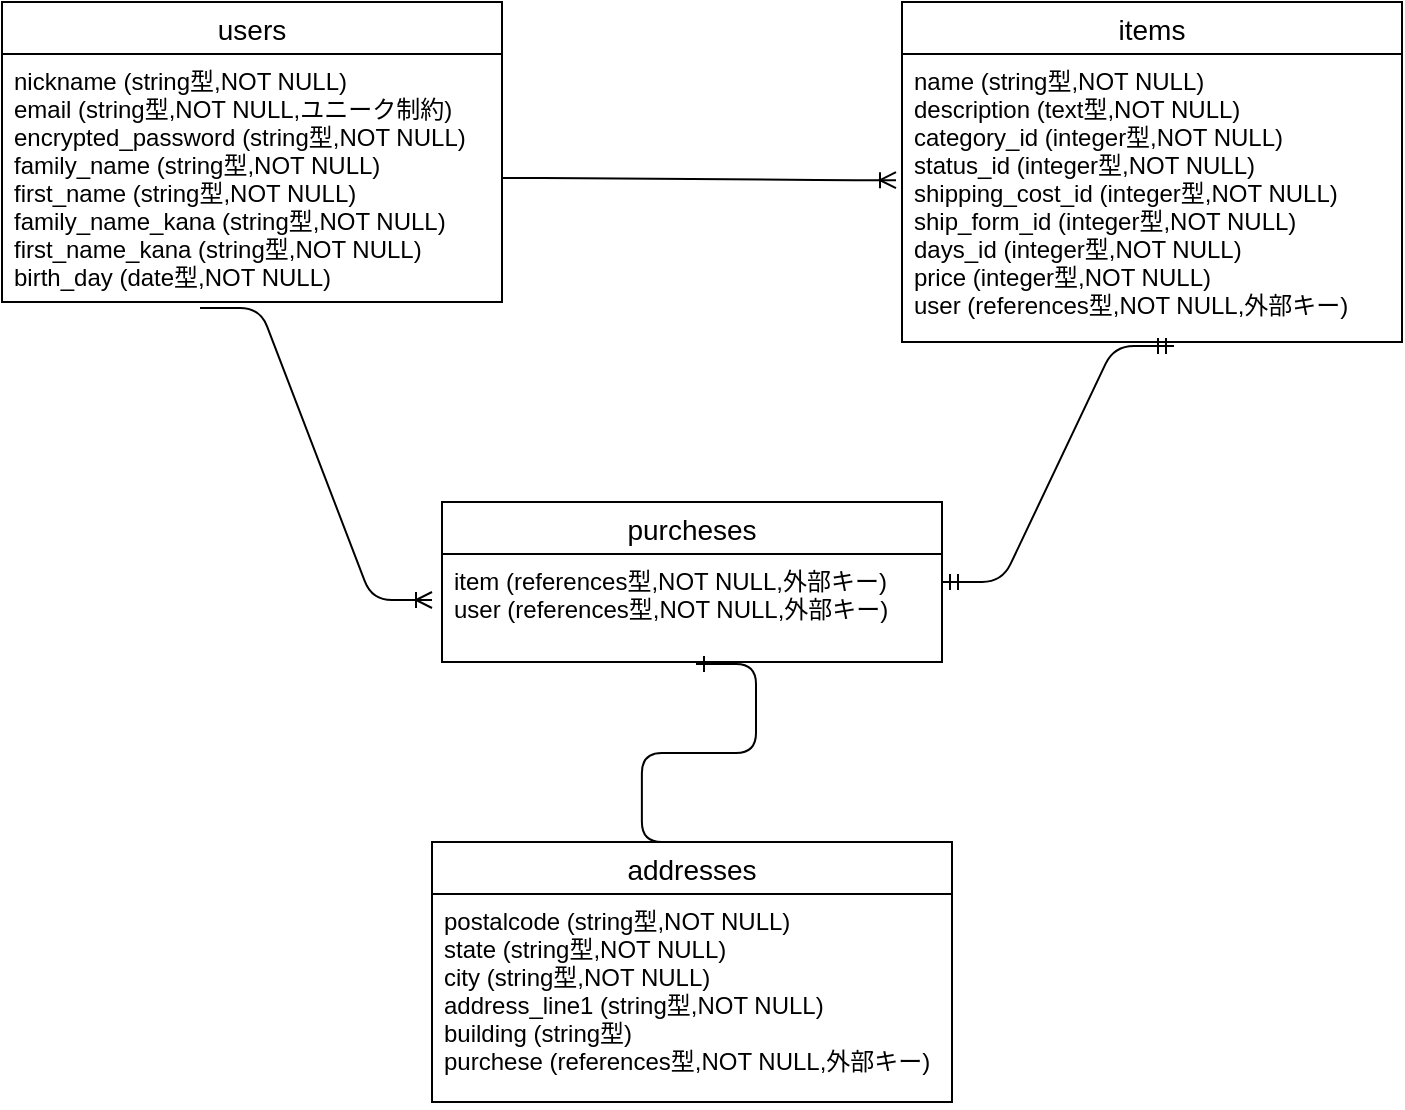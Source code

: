<mxfile>
    <diagram id="sHZCz1L4MGBN9p6HBq0O" name="ページ1">
        <mxGraphModel dx="464" dy="520" grid="1" gridSize="10" guides="1" tooltips="1" connect="0" arrows="1" fold="1" page="1" pageScale="1" pageWidth="827" pageHeight="1169" background="none" math="0" shadow="0">
            <root>
                <mxCell id="0"/>
                <mxCell id="1" parent="0"/>
                <mxCell id="2" value="users" style="swimlane;fontStyle=0;childLayout=stackLayout;horizontal=1;startSize=26;horizontalStack=0;resizeParent=1;resizeParentMax=0;resizeLast=0;collapsible=1;marginBottom=0;align=center;fontSize=14;" vertex="1" parent="1">
                    <mxGeometry x="50" y="120" width="250" height="150" as="geometry"/>
                </mxCell>
                <mxCell id="3" value="nickname (string型,NOT NULL)&#10;email (string型,NOT NULL,ユニーク制約)&#10;encrypted_password (string型,NOT NULL)&#10;family_name (string型,NOT NULL)&#10;first_name (string型,NOT NULL)&#10;family_name_kana (string型,NOT NULL)&#10;first_name_kana (string型,NOT NULL)&#10;birth_day (date型,NOT NULL)" style="text;strokeColor=none;fillColor=none;spacingLeft=4;spacingRight=4;overflow=hidden;rotatable=0;points=[[0,0.5],[1,0.5]];portConstraint=eastwest;fontSize=12;" vertex="1" parent="2">
                    <mxGeometry y="26" width="250" height="124" as="geometry"/>
                </mxCell>
                <mxCell id="6" value="items" style="swimlane;fontStyle=0;childLayout=stackLayout;horizontal=1;startSize=26;horizontalStack=0;resizeParent=1;resizeParentMax=0;resizeLast=0;collapsible=1;marginBottom=0;align=center;fontSize=14;" vertex="1" parent="1">
                    <mxGeometry x="500" y="120" width="250" height="170" as="geometry"/>
                </mxCell>
                <mxCell id="7" value="name (string型,NOT NULL)&#10;description (text型,NOT NULL)&#10;category_id (integer型,NOT NULL)&#10;status_id (integer型,NOT NULL)&#10;shipping_cost_id (integer型,NOT NULL)&#10;ship_form_id (integer型,NOT NULL)&#10;days_id (integer型,NOT NULL)&#10;price (integer型,NOT NULL)&#10;user (references型,NOT NULL,外部キー)" style="text;strokeColor=none;fillColor=none;spacingLeft=4;spacingRight=4;overflow=hidden;rotatable=0;points=[[0,0.5],[1,0.5]];portConstraint=eastwest;fontSize=12;" vertex="1" parent="6">
                    <mxGeometry y="26" width="250" height="144" as="geometry"/>
                </mxCell>
                <mxCell id="11" value="" style="edgeStyle=entityRelationEdgeStyle;fontSize=12;html=1;endArrow=ERoneToMany;exitX=1;exitY=0.5;exitDx=0;exitDy=0;entryX=-0.012;entryY=0.438;entryDx=0;entryDy=0;entryPerimeter=0;" edge="1" parent="1" source="3" target="7">
                    <mxGeometry width="100" height="100" relative="1" as="geometry">
                        <mxPoint x="310" y="218" as="sourcePoint"/>
                        <mxPoint x="490" y="208" as="targetPoint"/>
                    </mxGeometry>
                </mxCell>
                <mxCell id="25" value="purcheses" style="swimlane;fontStyle=0;childLayout=stackLayout;horizontal=1;startSize=26;horizontalStack=0;resizeParent=1;resizeParentMax=0;resizeLast=0;collapsible=1;marginBottom=0;align=center;fontSize=14;labelBackgroundColor=none;" vertex="1" parent="1">
                    <mxGeometry x="270" y="370" width="250" height="80" as="geometry"/>
                </mxCell>
                <mxCell id="26" value="item (references型,NOT NULL,外部キー)&#10;user (references型,NOT NULL,外部キー)" style="text;strokeColor=none;fillColor=none;spacingLeft=4;spacingRight=4;overflow=hidden;rotatable=0;points=[[0,0.5],[1,0.5]];portConstraint=eastwest;fontSize=12;" vertex="1" parent="25">
                    <mxGeometry y="26" width="250" height="54" as="geometry"/>
                </mxCell>
                <mxCell id="30" value="" style="edgeStyle=entityRelationEdgeStyle;fontSize=12;html=1;endArrow=ERmandOne;startArrow=ERmandOne;entryX=0.544;entryY=1.014;entryDx=0;entryDy=0;entryPerimeter=0;" edge="1" parent="1" target="7">
                    <mxGeometry width="100" height="100" relative="1" as="geometry">
                        <mxPoint x="520" y="410" as="sourcePoint"/>
                        <mxPoint x="700" y="400" as="targetPoint"/>
                    </mxGeometry>
                </mxCell>
                <mxCell id="33" value="addresses" style="swimlane;fontStyle=0;childLayout=stackLayout;horizontal=1;startSize=26;horizontalStack=0;resizeParent=1;resizeParentMax=0;resizeLast=0;collapsible=1;marginBottom=0;align=center;fontSize=14;" vertex="1" parent="1">
                    <mxGeometry x="265" y="540" width="260" height="130" as="geometry"/>
                </mxCell>
                <mxCell id="34" value="postalcode (string型,NOT NULL)&#10;state (string型,NOT NULL)&#10;city (string型,NOT NULL)&#10;address_line1 (string型,NOT NULL)&#10;building (string型)&#10;purchese (references型,NOT NULL,外部キー)" style="text;strokeColor=none;fillColor=none;spacingLeft=4;spacingRight=4;overflow=hidden;rotatable=0;points=[[0,0.5],[1,0.5]];portConstraint=eastwest;fontSize=12;" vertex="1" parent="33">
                    <mxGeometry y="26" width="260" height="104" as="geometry"/>
                </mxCell>
                <mxCell id="38" value="" style="edgeStyle=entityRelationEdgeStyle;fontSize=12;html=1;endArrow=ERoneToMany;entryX=-0.02;entryY=0.426;entryDx=0;entryDy=0;entryPerimeter=0;exitX=0.396;exitY=1.024;exitDx=0;exitDy=0;exitPerimeter=0;" edge="1" parent="1" source="3" target="26">
                    <mxGeometry width="100" height="100" relative="1" as="geometry">
                        <mxPoint x="280" y="350" as="sourcePoint"/>
                        <mxPoint x="380" y="250" as="targetPoint"/>
                    </mxGeometry>
                </mxCell>
                <mxCell id="39" value="" style="edgeStyle=entityRelationEdgeStyle;fontSize=12;html=1;endArrow=ERone;endFill=1;exitX=0.519;exitY=0;exitDx=0;exitDy=0;exitPerimeter=0;entryX=0.508;entryY=1.019;entryDx=0;entryDy=0;entryPerimeter=0;" edge="1" parent="1" source="33" target="26">
                    <mxGeometry width="100" height="100" relative="1" as="geometry">
                        <mxPoint x="410" y="560" as="sourcePoint"/>
                        <mxPoint x="510" y="460" as="targetPoint"/>
                    </mxGeometry>
                </mxCell>
            </root>
        </mxGraphModel>
    </diagram>
</mxfile>